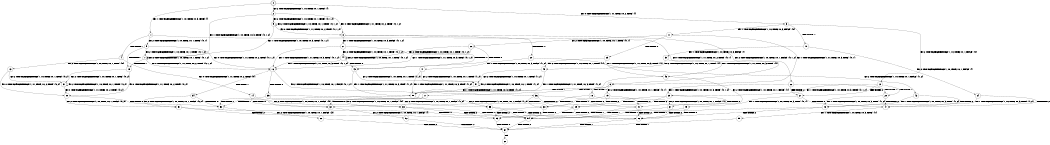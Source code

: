 digraph BCG {
size = "7, 10.5";
center = TRUE;
node [shape = circle];
0 [peripheries = 2];
0 -> 1 [label = "EX !1 !ATOMIC_EXCH_BRANCH (1, +0, TRUE, +0, 3, TRUE) !{}"];
0 -> 2 [label = "EX !2 !ATOMIC_EXCH_BRANCH (1, +0, TRUE, +0, 1, TRUE) !{}"];
0 -> 3 [label = "EX !0 !ATOMIC_EXCH_BRANCH (1, +1, TRUE, +0, 2, TRUE) !{}"];
1 -> 4 [label = "TERMINATE !1"];
1 -> 5 [label = "EX !2 !ATOMIC_EXCH_BRANCH (1, +0, TRUE, +0, 1, TRUE) !{0, 1}"];
1 -> 6 [label = "EX !0 !ATOMIC_EXCH_BRANCH (1, +1, TRUE, +0, 2, TRUE) !{0, 1}"];
2 -> 7 [label = "EX !1 !ATOMIC_EXCH_BRANCH (1, +0, TRUE, +0, 3, TRUE) !{0, 1, 2}"];
2 -> 8 [label = "EX !0 !ATOMIC_EXCH_BRANCH (1, +1, TRUE, +0, 2, TRUE) !{0, 1, 2}"];
2 -> 9 [label = "EX !2 !ATOMIC_EXCH_BRANCH (1, +0, TRUE, +0, 1, TRUE) !{0, 1, 2}"];
3 -> 10 [label = "TERMINATE !0"];
3 -> 11 [label = "EX !1 !ATOMIC_EXCH_BRANCH (1, +0, TRUE, +0, 3, FALSE) !{0}"];
3 -> 12 [label = "EX !2 !ATOMIC_EXCH_BRANCH (1, +0, TRUE, +0, 1, FALSE) !{0}"];
4 -> 13 [label = "EX !2 !ATOMIC_EXCH_BRANCH (1, +0, TRUE, +0, 1, TRUE) !{0}"];
4 -> 14 [label = "EX !0 !ATOMIC_EXCH_BRANCH (1, +1, TRUE, +0, 2, TRUE) !{0}"];
5 -> 15 [label = "TERMINATE !1"];
5 -> 16 [label = "EX !0 !ATOMIC_EXCH_BRANCH (1, +1, TRUE, +0, 2, TRUE) !{0, 1, 2}"];
5 -> 7 [label = "EX !2 !ATOMIC_EXCH_BRANCH (1, +0, TRUE, +0, 1, TRUE) !{0, 1, 2}"];
6 -> 17 [label = "TERMINATE !1"];
6 -> 18 [label = "TERMINATE !0"];
6 -> 19 [label = "EX !2 !ATOMIC_EXCH_BRANCH (1, +0, TRUE, +0, 1, FALSE) !{0, 1}"];
7 -> 15 [label = "TERMINATE !1"];
7 -> 16 [label = "EX !0 !ATOMIC_EXCH_BRANCH (1, +1, TRUE, +0, 2, TRUE) !{0, 1, 2}"];
7 -> 7 [label = "EX !2 !ATOMIC_EXCH_BRANCH (1, +0, TRUE, +0, 1, TRUE) !{0, 1, 2}"];
8 -> 20 [label = "TERMINATE !0"];
8 -> 21 [label = "EX !1 !ATOMIC_EXCH_BRANCH (1, +0, TRUE, +0, 3, FALSE) !{0, 1, 2}"];
8 -> 22 [label = "EX !2 !ATOMIC_EXCH_BRANCH (1, +0, TRUE, +0, 1, FALSE) !{0, 1, 2}"];
9 -> 7 [label = "EX !1 !ATOMIC_EXCH_BRANCH (1, +0, TRUE, +0, 3, TRUE) !{0, 1, 2}"];
9 -> 8 [label = "EX !0 !ATOMIC_EXCH_BRANCH (1, +1, TRUE, +0, 2, TRUE) !{0, 1, 2}"];
9 -> 9 [label = "EX !2 !ATOMIC_EXCH_BRANCH (1, +0, TRUE, +0, 1, TRUE) !{0, 1, 2}"];
10 -> 23 [label = "EX !1 !ATOMIC_EXCH_BRANCH (1, +0, TRUE, +0, 3, FALSE) !{}"];
10 -> 24 [label = "EX !2 !ATOMIC_EXCH_BRANCH (1, +0, TRUE, +0, 1, FALSE) !{}"];
11 -> 25 [label = "TERMINATE !0"];
11 -> 26 [label = "EX !2 !ATOMIC_EXCH_BRANCH (1, +0, TRUE, +0, 1, TRUE) !{0, 1}"];
11 -> 6 [label = "EX !1 !ATOMIC_EXCH_BRANCH (1, +1, TRUE, +0, 3, TRUE) !{0, 1}"];
12 -> 27 [label = "TERMINATE !2"];
12 -> 28 [label = "TERMINATE !0"];
12 -> 29 [label = "EX !1 !ATOMIC_EXCH_BRANCH (1, +0, TRUE, +0, 3, TRUE) !{0, 1, 2}"];
13 -> 30 [label = "EX !0 !ATOMIC_EXCH_BRANCH (1, +1, TRUE, +0, 2, TRUE) !{0, 2}"];
13 -> 31 [label = "EX !2 !ATOMIC_EXCH_BRANCH (1, +0, TRUE, +0, 1, TRUE) !{0, 2}"];
14 -> 32 [label = "TERMINATE !0"];
14 -> 33 [label = "EX !2 !ATOMIC_EXCH_BRANCH (1, +0, TRUE, +0, 1, FALSE) !{0}"];
15 -> 30 [label = "EX !0 !ATOMIC_EXCH_BRANCH (1, +1, TRUE, +0, 2, TRUE) !{0, 2}"];
15 -> 31 [label = "EX !2 !ATOMIC_EXCH_BRANCH (1, +0, TRUE, +0, 1, TRUE) !{0, 2}"];
16 -> 34 [label = "TERMINATE !1"];
16 -> 35 [label = "TERMINATE !0"];
16 -> 36 [label = "EX !2 !ATOMIC_EXCH_BRANCH (1, +0, TRUE, +0, 1, FALSE) !{0, 1, 2}"];
17 -> 32 [label = "TERMINATE !0"];
17 -> 33 [label = "EX !2 !ATOMIC_EXCH_BRANCH (1, +0, TRUE, +0, 1, FALSE) !{0}"];
18 -> 32 [label = "TERMINATE !1"];
18 -> 37 [label = "EX !2 !ATOMIC_EXCH_BRANCH (1, +0, TRUE, +0, 1, FALSE) !{1}"];
19 -> 38 [label = "TERMINATE !1"];
19 -> 39 [label = "TERMINATE !2"];
19 -> 40 [label = "TERMINATE !0"];
20 -> 41 [label = "EX !1 !ATOMIC_EXCH_BRANCH (1, +0, TRUE, +0, 3, FALSE) !{1, 2}"];
20 -> 42 [label = "EX !2 !ATOMIC_EXCH_BRANCH (1, +0, TRUE, +0, 1, FALSE) !{1, 2}"];
21 -> 43 [label = "TERMINATE !0"];
21 -> 44 [label = "EX !2 !ATOMIC_EXCH_BRANCH (1, +0, TRUE, +0, 1, TRUE) !{0, 1, 2}"];
21 -> 16 [label = "EX !1 !ATOMIC_EXCH_BRANCH (1, +1, TRUE, +0, 3, TRUE) !{0, 1, 2}"];
22 -> 27 [label = "TERMINATE !2"];
22 -> 28 [label = "TERMINATE !0"];
22 -> 29 [label = "EX !1 !ATOMIC_EXCH_BRANCH (1, +0, TRUE, +0, 3, TRUE) !{0, 1, 2}"];
23 -> 45 [label = "EX !2 !ATOMIC_EXCH_BRANCH (1, +0, TRUE, +0, 1, TRUE) !{1}"];
23 -> 46 [label = "EX !1 !ATOMIC_EXCH_BRANCH (1, +1, TRUE, +0, 3, TRUE) !{1}"];
24 -> 47 [label = "TERMINATE !2"];
24 -> 48 [label = "EX !1 !ATOMIC_EXCH_BRANCH (1, +0, TRUE, +0, 3, TRUE) !{1, 2}"];
25 -> 45 [label = "EX !2 !ATOMIC_EXCH_BRANCH (1, +0, TRUE, +0, 1, TRUE) !{1}"];
25 -> 46 [label = "EX !1 !ATOMIC_EXCH_BRANCH (1, +1, TRUE, +0, 3, TRUE) !{1}"];
26 -> 43 [label = "TERMINATE !0"];
26 -> 44 [label = "EX !2 !ATOMIC_EXCH_BRANCH (1, +0, TRUE, +0, 1, TRUE) !{0, 1, 2}"];
26 -> 16 [label = "EX !1 !ATOMIC_EXCH_BRANCH (1, +1, TRUE, +0, 3, TRUE) !{0, 1, 2}"];
27 -> 47 [label = "TERMINATE !0"];
27 -> 49 [label = "EX !1 !ATOMIC_EXCH_BRANCH (1, +0, TRUE, +0, 3, TRUE) !{0, 1}"];
28 -> 47 [label = "TERMINATE !2"];
28 -> 48 [label = "EX !1 !ATOMIC_EXCH_BRANCH (1, +0, TRUE, +0, 3, TRUE) !{1, 2}"];
29 -> 38 [label = "TERMINATE !1"];
29 -> 39 [label = "TERMINATE !2"];
29 -> 40 [label = "TERMINATE !0"];
30 -> 50 [label = "TERMINATE !0"];
30 -> 51 [label = "EX !2 !ATOMIC_EXCH_BRANCH (1, +0, TRUE, +0, 1, FALSE) !{0, 2}"];
31 -> 30 [label = "EX !0 !ATOMIC_EXCH_BRANCH (1, +1, TRUE, +0, 2, TRUE) !{0, 2}"];
31 -> 31 [label = "EX !2 !ATOMIC_EXCH_BRANCH (1, +0, TRUE, +0, 1, TRUE) !{0, 2}"];
32 -> 52 [label = "EX !2 !ATOMIC_EXCH_BRANCH (1, +0, TRUE, +0, 1, FALSE) !{}"];
33 -> 53 [label = "TERMINATE !2"];
33 -> 54 [label = "TERMINATE !0"];
34 -> 50 [label = "TERMINATE !0"];
34 -> 51 [label = "EX !2 !ATOMIC_EXCH_BRANCH (1, +0, TRUE, +0, 1, FALSE) !{0, 2}"];
35 -> 50 [label = "TERMINATE !1"];
35 -> 55 [label = "EX !2 !ATOMIC_EXCH_BRANCH (1, +0, TRUE, +0, 1, FALSE) !{1, 2}"];
36 -> 38 [label = "TERMINATE !1"];
36 -> 39 [label = "TERMINATE !2"];
36 -> 40 [label = "TERMINATE !0"];
37 -> 54 [label = "TERMINATE !1"];
37 -> 56 [label = "TERMINATE !2"];
38 -> 53 [label = "TERMINATE !2"];
38 -> 54 [label = "TERMINATE !0"];
39 -> 53 [label = "TERMINATE !1"];
39 -> 56 [label = "TERMINATE !0"];
40 -> 54 [label = "TERMINATE !1"];
40 -> 56 [label = "TERMINATE !2"];
41 -> 57 [label = "EX !2 !ATOMIC_EXCH_BRANCH (1, +0, TRUE, +0, 1, TRUE) !{1, 2}"];
41 -> 58 [label = "EX !1 !ATOMIC_EXCH_BRANCH (1, +1, TRUE, +0, 3, TRUE) !{1, 2}"];
42 -> 47 [label = "TERMINATE !2"];
42 -> 48 [label = "EX !1 !ATOMIC_EXCH_BRANCH (1, +0, TRUE, +0, 3, TRUE) !{1, 2}"];
43 -> 57 [label = "EX !2 !ATOMIC_EXCH_BRANCH (1, +0, TRUE, +0, 1, TRUE) !{1, 2}"];
43 -> 58 [label = "EX !1 !ATOMIC_EXCH_BRANCH (1, +1, TRUE, +0, 3, TRUE) !{1, 2}"];
44 -> 43 [label = "TERMINATE !0"];
44 -> 44 [label = "EX !2 !ATOMIC_EXCH_BRANCH (1, +0, TRUE, +0, 1, TRUE) !{0, 1, 2}"];
44 -> 16 [label = "EX !1 !ATOMIC_EXCH_BRANCH (1, +1, TRUE, +0, 3, TRUE) !{0, 1, 2}"];
45 -> 57 [label = "EX !2 !ATOMIC_EXCH_BRANCH (1, +0, TRUE, +0, 1, TRUE) !{1, 2}"];
45 -> 58 [label = "EX !1 !ATOMIC_EXCH_BRANCH (1, +1, TRUE, +0, 3, TRUE) !{1, 2}"];
46 -> 32 [label = "TERMINATE !1"];
46 -> 37 [label = "EX !2 !ATOMIC_EXCH_BRANCH (1, +0, TRUE, +0, 1, FALSE) !{1}"];
47 -> 59 [label = "EX !1 !ATOMIC_EXCH_BRANCH (1, +0, TRUE, +0, 3, TRUE) !{1}"];
48 -> 54 [label = "TERMINATE !1"];
48 -> 56 [label = "TERMINATE !2"];
49 -> 53 [label = "TERMINATE !1"];
49 -> 56 [label = "TERMINATE !0"];
50 -> 60 [label = "EX !2 !ATOMIC_EXCH_BRANCH (1, +0, TRUE, +0, 1, FALSE) !{2}"];
51 -> 53 [label = "TERMINATE !2"];
51 -> 54 [label = "TERMINATE !0"];
52 -> 61 [label = "TERMINATE !2"];
53 -> 61 [label = "TERMINATE !0"];
54 -> 61 [label = "TERMINATE !2"];
55 -> 54 [label = "TERMINATE !1"];
55 -> 56 [label = "TERMINATE !2"];
56 -> 61 [label = "TERMINATE !1"];
57 -> 57 [label = "EX !2 !ATOMIC_EXCH_BRANCH (1, +0, TRUE, +0, 1, TRUE) !{1, 2}"];
57 -> 58 [label = "EX !1 !ATOMIC_EXCH_BRANCH (1, +1, TRUE, +0, 3, TRUE) !{1, 2}"];
58 -> 50 [label = "TERMINATE !1"];
58 -> 55 [label = "EX !2 !ATOMIC_EXCH_BRANCH (1, +0, TRUE, +0, 1, FALSE) !{1, 2}"];
59 -> 61 [label = "TERMINATE !1"];
60 -> 61 [label = "TERMINATE !2"];
61 -> 62 [label = "exit"];
}

